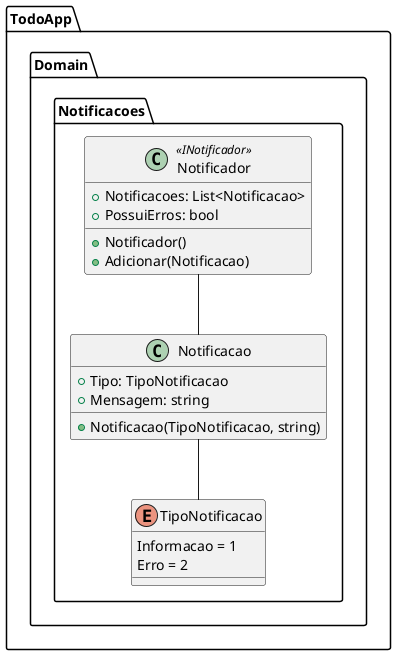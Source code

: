 @startuml TodoApp

namespace TodoApp.Domain.Notificacoes {
    class Notificacao {
        +Tipo: TipoNotificacao
        +Mensagem: string

        +Notificacao(TipoNotificacao, string)
    }

    class Notificador <<INotificador>> {
        +Notificacoes: List<Notificacao>
        +PossuiErros: bool

        +Notificador()
        +Adicionar(Notificacao)
    }

    enum TipoNotificacao {
        Informacao = 1
        Erro = 2
    }

    Notificador -- Notificacao
    Notificacao -- TipoNotificacao
}

@enduml